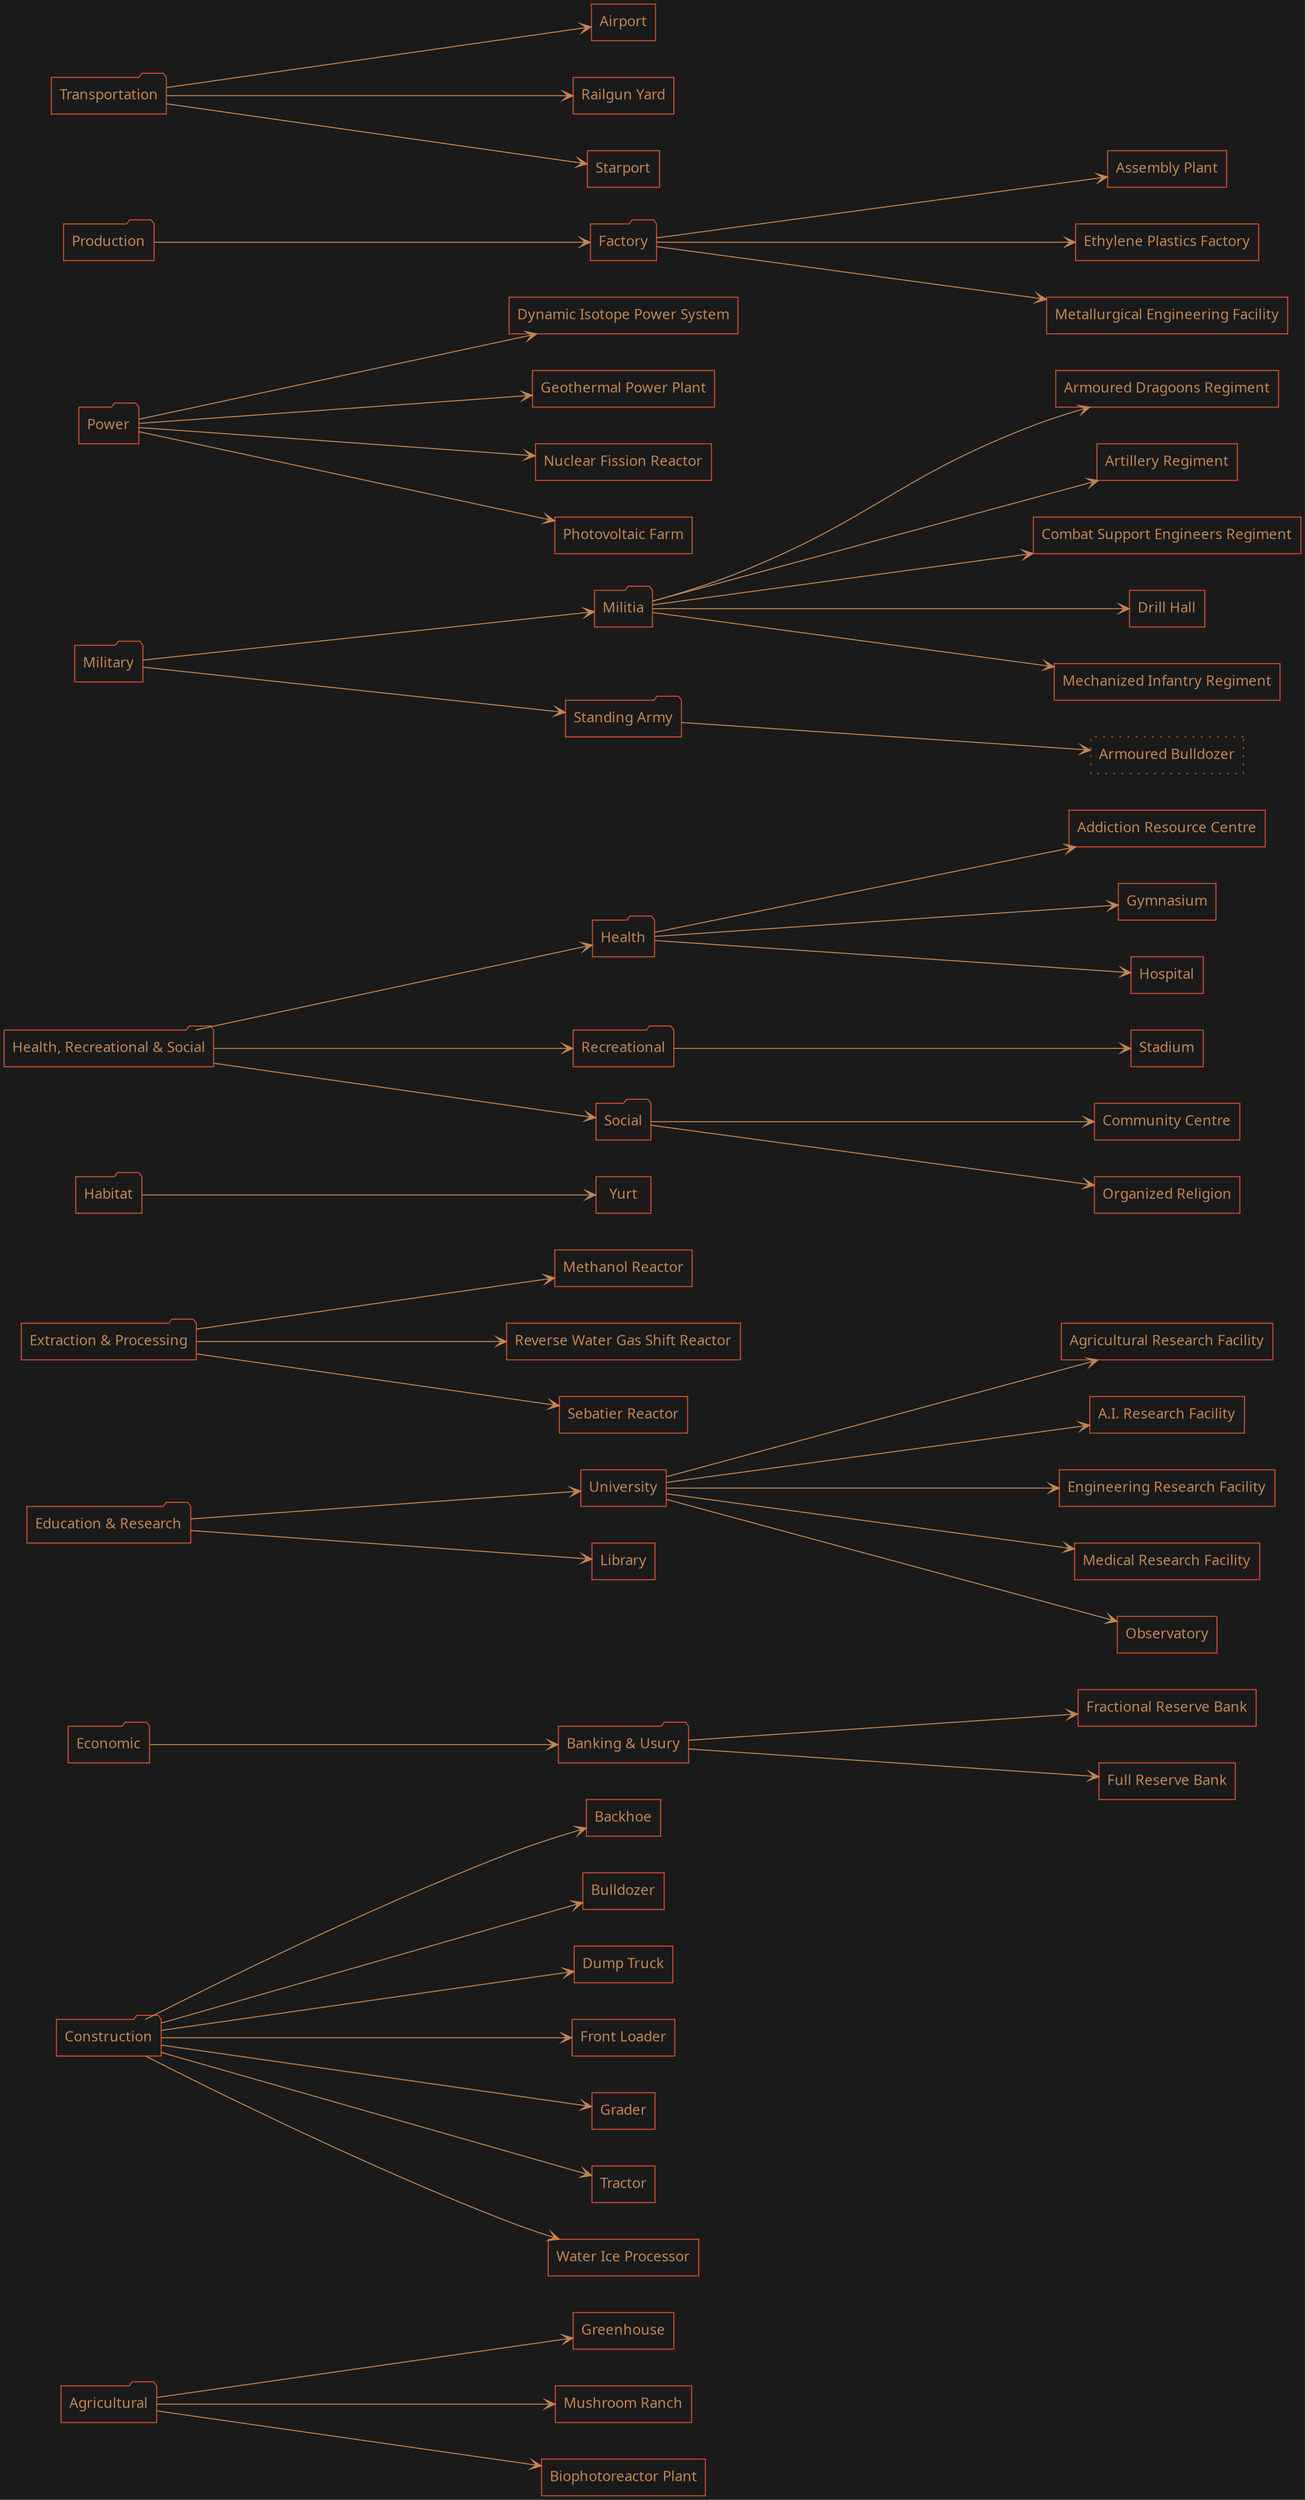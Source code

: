 /*
  This is part of the Avaneya Project Crew Handbook.
  Copyright (C) 2010, 2011, 2012
    Kshatra Corp.
  See the file License for copying conditions.
  
  To manually compile:
      $ sudo aptitude install graphviz
      $ dot -Tpdf Units.gv -o Units.pdf
*/

// Units graph...
digraph Units {

    // Graph attributes...
	graph[bgcolor="gray10"];
	nodesep="0.5 equally";
	margin="0";
	rankdir="LR";

    graph[ranksep=4]
    graph[root="Units"];

	// Node attributes...
	node[color="#d3502dff"];
	node[fillcolor="black"];
	node[fontcolor="#c08453ff"];
	node[fontname="Ubuntu"];
	node[shape=box];
	
	// Edge attributes...
	edge[color="#c08453ff"];
	edge[arrowhead="vee"];

    /* Root to categories...
    "Units"[shape=folder];
    "Units" -> "Agricultural";
    "Units" -> "Construction";
    "Units" -> "Economic";
    "Units" -> "Education & Research";
    "Units" -> "Extraction & Processing";
    "Units" -> "Habitat";
    "Units" -> "Health, Recreational & Social";
    "Units" -> "Military";
    "Units" -> "Power";
    "Units" -> "Production";
    "Units" -> "Transportation";*/

    // Agricultural units...
    subgraph Agricultural
    {
	    // Cluster attributes...
	    color="#c08453ff";
	    
        // Category root...
        "Agricultural"[shape=folder];
        
        // Units...
        "Agricultural" -> "Greenhouse";
        "Agricultural" -> "Mushroom Ranch";
        "Agricultural" -> "Biophotoreactor Plant";
    }
    
    // Construction units...
    subgraph Construction
    {
	    // Cluster attributes...
	    color="#c08453ff";
	    
        // Category root...
        "Construction"[shape=folder];
        
        // Units...
        "Construction" -> "Backhoe";
        "Construction" -> "Bulldozer";
        "Construction" -> "Dump Truck";
        "Construction" -> "Front Loader";
        "Construction" -> "Grader";
        "Construction" -> "Tractor";
        "Construction" -> "Water Ice Processor";
    }

    // Economic units...
    subgraph Economic
    {
	    // Cluster attributes...
	    color="#c08453ff";
	    
        // Categories...
        "Economic"[shape=folder];
        "Banking & Usury"[shape=folder];
       
        // Units...
        "Economic" -> "Banking & Usury"
        "Banking & Usury" -> "Fractional Reserve Bank";
        "Banking & Usury" -> "Full Reserve Bank";
    }

    // Education & Research units...
    subgraph Education_and_Research
    {
	    // Cluster attributes...
	    color="#c08453ff";
	    
        // Category root...
        "Education & Research"[shape=folder];
        
        // Units...
        "Education & Research" -> "University";
        "Education & Research" -> "Library";
        "University" -> "Agricultural Research Facility";
        "University" -> "A.I. Research Facility";
        "University" -> "Engineering Research Facility";
        "University" -> "Medical Research Facility";
        "University" -> "Observatory";
    }
    
    // Extraction units...
    subgraph Extraction_and_Processing
    {
        // Category root...
        "Extraction & Processing"[shape=folder];
        
        // Units...
//        "Extraction & Processing" -> "Gas Extractor";
        "Extraction & Processing" -> "Methanol Reactor";
        "Extraction & Processing" -> "Reverse Water Gas Shift Reactor";
        "Extraction & Processing" -> "Sebatier Reactor";
    }

    // Habitat units...
    subgraph Habitat
    {
        // Category root...
        "Habitat"[shape=folder];
        
        // Units...
        "Habitat" -> "Yurt";
    }

    // Health, recreational, and social units...
    subgraph Health_Recreational_and_Social
    {
        // Categories...
        "Health, Recreational & Social"[shape=folder];
        "Health"[shape=folder];
        "Health, Recreational & Social" -> "Health";
        "Recreational"[shape=folder];
        "Health, Recreational & Social" -> "Recreational";
        "Social"[shape=folder];
        "Health, Recreational & Social" -> "Social";
        
        // Units...
        "Health" -> "Addiction Resource Centre";
        "Health" -> "Gymnasium";
        "Health" -> "Hospital";
        "Recreational" -> "Stadium";
        "Social" -> "Community Centre";
        "Social" -> "Organized Religion";
    }

    // Military units...
    subgraph Military
    {
        // Categories...
        "Military"[shape=folder];
        "Militia"[shape=folder];
        "Military" -> "Militia";
        "Standing Army"[shape=folder];
        "Military" -> "Standing Army";
        
        // Units...
        "Militia" -> "Armoured Dragoons Regiment";
        "Militia" -> "Artillery Regiment";
        "Militia" -> "Combat Support Engineers Regiment";
        "Militia" -> "Drill Hall";
        "Militia" -> "Mechanized Infantry Regiment";
        "Standing Army" -> "Armoured Bulldozer";
        "Armoured Bulldozer"[style=dotted];
    }

    // Power units...
    subgraph Power
    {
        // Category root...
        "Power"[shape=folder];
        
        // Units...
        "Power" -> "Dynamic Isotope Power System";
        "Power" -> "Geothermal Power Plant";
        "Power" -> "Nuclear Fission Reactor";
        "Power" -> "Photovoltaic Farm";
    }

    // Production units...
    subgraph Production
    {
        // Categories...
        "Production"[shape=folder];
        "Factory"[shape=folder];
        "Production" -> "Factory";

        // Units...
        "Factory" -> "Assembly Plant";
        "Factory" -> "Ethylene Plastics Factory";
        "Factory" -> "Metallurgical Engineering Facility";
    }

    // Transportation units...
    subgraph Transportation
    {
        // Categories...
        "Transportation"[shape=folder];

        // Units...
        "Transportation" -> "Airport";
        "Transportation" -> "Railgun Yard";
        "Transportation" -> "Starport";
        
    }
}

